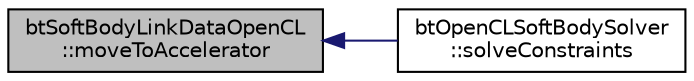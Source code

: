 digraph "btSoftBodyLinkDataOpenCL::moveToAccelerator"
{
  edge [fontname="Helvetica",fontsize="10",labelfontname="Helvetica",labelfontsize="10"];
  node [fontname="Helvetica",fontsize="10",shape=record];
  rankdir="LR";
  Node1 [label="btSoftBodyLinkDataOpenCL\l::moveToAccelerator",height=0.2,width=0.4,color="black", fillcolor="grey75", style="filled", fontcolor="black"];
  Node1 -> Node2 [dir="back",color="midnightblue",fontsize="10",style="solid",fontname="Helvetica"];
  Node2 [label="btOpenCLSoftBodySolver\l::solveConstraints",height=0.2,width=0.4,color="black", fillcolor="white", style="filled",URL="$classbt_open_c_l_soft_body_solver.html#a24daba36a553aeb1d49158cd804e039a"];
}

